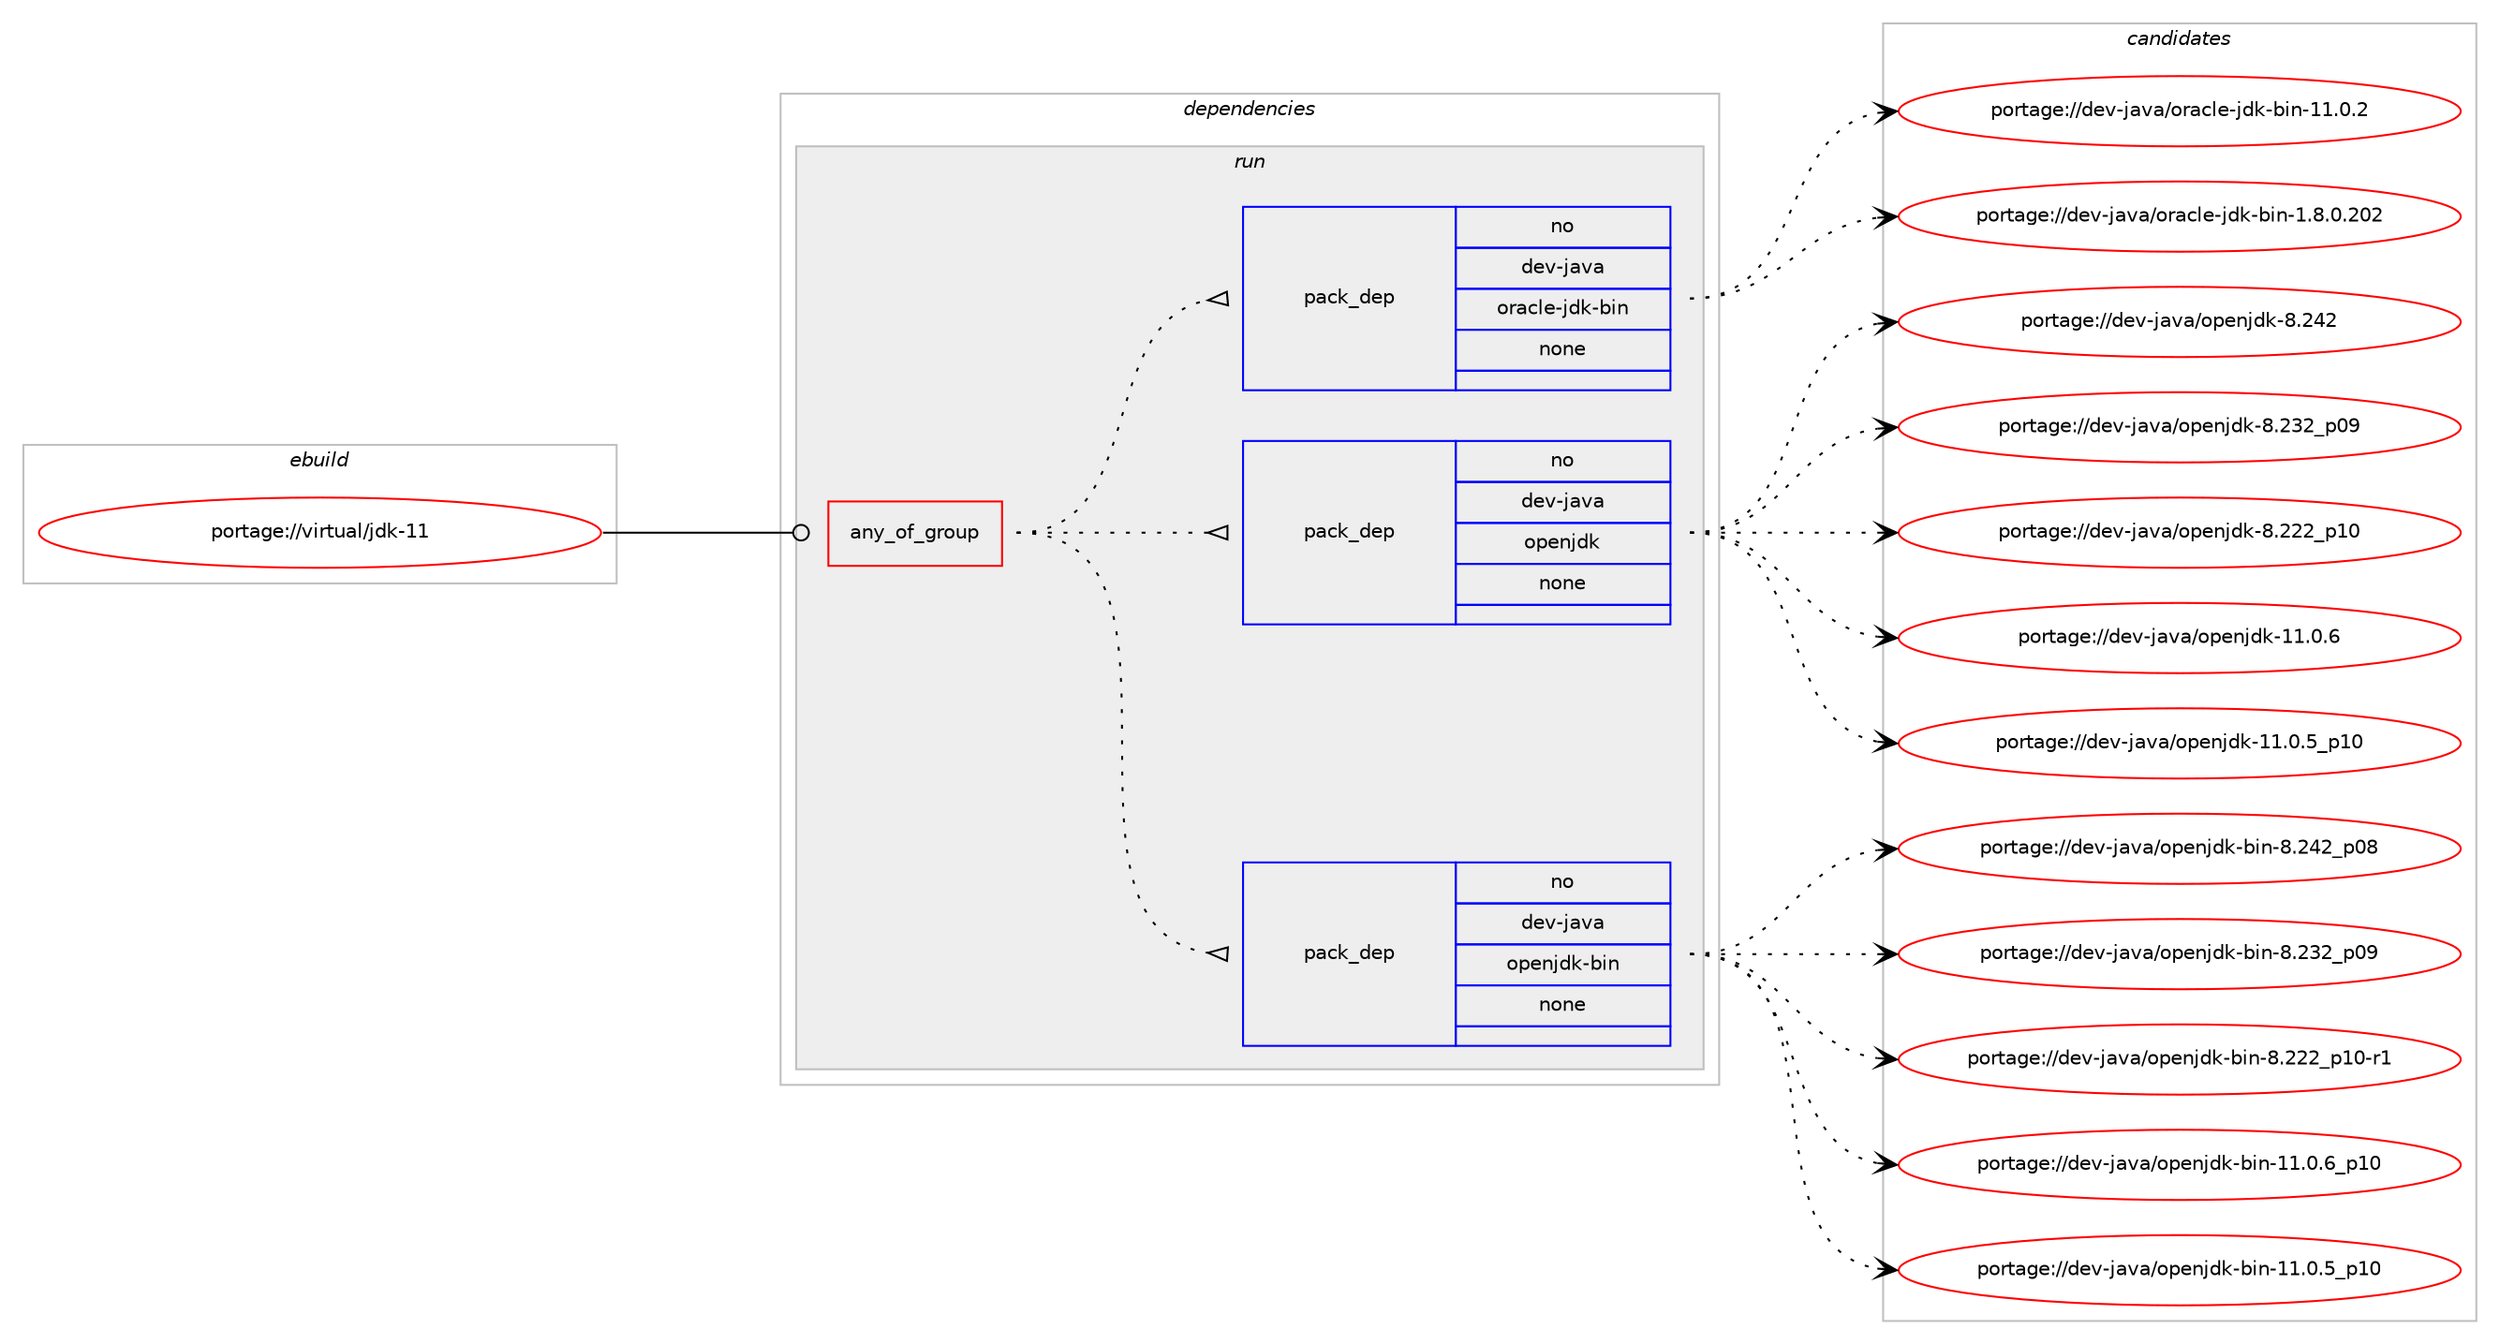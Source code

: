 digraph prolog {

# *************
# Graph options
# *************

newrank=true;
concentrate=true;
compound=true;
graph [rankdir=LR,fontname=Helvetica,fontsize=10,ranksep=1.5];#, ranksep=2.5, nodesep=0.2];
edge  [arrowhead=vee];
node  [fontname=Helvetica,fontsize=10];

# **********
# The ebuild
# **********

subgraph cluster_leftcol {
color=gray;
rank=same;
label=<<i>ebuild</i>>;
id [label="portage://virtual/jdk-11", color=red, width=4, href="../virtual/jdk-11.svg"];
}

# ****************
# The dependencies
# ****************

subgraph cluster_midcol {
color=gray;
label=<<i>dependencies</i>>;
subgraph cluster_compile {
fillcolor="#eeeeee";
style=filled;
label=<<i>compile</i>>;
}
subgraph cluster_compileandrun {
fillcolor="#eeeeee";
style=filled;
label=<<i>compile and run</i>>;
}
subgraph cluster_run {
fillcolor="#eeeeee";
style=filled;
label=<<i>run</i>>;
subgraph any673 {
dependency29149 [label=<<TABLE BORDER="0" CELLBORDER="1" CELLSPACING="0" CELLPADDING="4"><TR><TD CELLPADDING="10">any_of_group</TD></TR></TABLE>>, shape=none, color=red];subgraph pack23374 {
dependency29150 [label=<<TABLE BORDER="0" CELLBORDER="1" CELLSPACING="0" CELLPADDING="4" WIDTH="220"><TR><TD ROWSPAN="6" CELLPADDING="30">pack_dep</TD></TR><TR><TD WIDTH="110">no</TD></TR><TR><TD>dev-java</TD></TR><TR><TD>openjdk-bin</TD></TR><TR><TD>none</TD></TR><TR><TD></TD></TR></TABLE>>, shape=none, color=blue];
}
dependency29149:e -> dependency29150:w [weight=20,style="dotted",arrowhead="oinv"];
subgraph pack23375 {
dependency29151 [label=<<TABLE BORDER="0" CELLBORDER="1" CELLSPACING="0" CELLPADDING="4" WIDTH="220"><TR><TD ROWSPAN="6" CELLPADDING="30">pack_dep</TD></TR><TR><TD WIDTH="110">no</TD></TR><TR><TD>dev-java</TD></TR><TR><TD>openjdk</TD></TR><TR><TD>none</TD></TR><TR><TD></TD></TR></TABLE>>, shape=none, color=blue];
}
dependency29149:e -> dependency29151:w [weight=20,style="dotted",arrowhead="oinv"];
subgraph pack23376 {
dependency29152 [label=<<TABLE BORDER="0" CELLBORDER="1" CELLSPACING="0" CELLPADDING="4" WIDTH="220"><TR><TD ROWSPAN="6" CELLPADDING="30">pack_dep</TD></TR><TR><TD WIDTH="110">no</TD></TR><TR><TD>dev-java</TD></TR><TR><TD>oracle-jdk-bin</TD></TR><TR><TD>none</TD></TR><TR><TD></TD></TR></TABLE>>, shape=none, color=blue];
}
dependency29149:e -> dependency29152:w [weight=20,style="dotted",arrowhead="oinv"];
}
id:e -> dependency29149:w [weight=20,style="solid",arrowhead="odot"];
}
}

# **************
# The candidates
# **************

subgraph cluster_choices {
rank=same;
color=gray;
label=<<i>candidates</i>>;

subgraph choice23374 {
color=black;
nodesep=1;
choice100101118451069711897471111121011101061001074598105110455646505250951124856 [label="portage://dev-java/openjdk-bin-8.242_p08", color=red, width=4,href="../dev-java/openjdk-bin-8.242_p08.svg"];
choice100101118451069711897471111121011101061001074598105110455646505150951124857 [label="portage://dev-java/openjdk-bin-8.232_p09", color=red, width=4,href="../dev-java/openjdk-bin-8.232_p09.svg"];
choice1001011184510697118974711111210111010610010745981051104556465050509511249484511449 [label="portage://dev-java/openjdk-bin-8.222_p10-r1", color=red, width=4,href="../dev-java/openjdk-bin-8.222_p10-r1.svg"];
choice10010111845106971189747111112101110106100107459810511045494946484654951124948 [label="portage://dev-java/openjdk-bin-11.0.6_p10", color=red, width=4,href="../dev-java/openjdk-bin-11.0.6_p10.svg"];
choice10010111845106971189747111112101110106100107459810511045494946484653951124948 [label="portage://dev-java/openjdk-bin-11.0.5_p10", color=red, width=4,href="../dev-java/openjdk-bin-11.0.5_p10.svg"];
dependency29150:e -> choice100101118451069711897471111121011101061001074598105110455646505250951124856:w [style=dotted,weight="100"];
dependency29150:e -> choice100101118451069711897471111121011101061001074598105110455646505150951124857:w [style=dotted,weight="100"];
dependency29150:e -> choice1001011184510697118974711111210111010610010745981051104556465050509511249484511449:w [style=dotted,weight="100"];
dependency29150:e -> choice10010111845106971189747111112101110106100107459810511045494946484654951124948:w [style=dotted,weight="100"];
dependency29150:e -> choice10010111845106971189747111112101110106100107459810511045494946484653951124948:w [style=dotted,weight="100"];
}
subgraph choice23375 {
color=black;
nodesep=1;
choice10010111845106971189747111112101110106100107455646505250 [label="portage://dev-java/openjdk-8.242", color=red, width=4,href="../dev-java/openjdk-8.242.svg"];
choice10010111845106971189747111112101110106100107455646505150951124857 [label="portage://dev-java/openjdk-8.232_p09", color=red, width=4,href="../dev-java/openjdk-8.232_p09.svg"];
choice10010111845106971189747111112101110106100107455646505050951124948 [label="portage://dev-java/openjdk-8.222_p10", color=red, width=4,href="../dev-java/openjdk-8.222_p10.svg"];
choice1001011184510697118974711111210111010610010745494946484654 [label="portage://dev-java/openjdk-11.0.6", color=red, width=4,href="../dev-java/openjdk-11.0.6.svg"];
choice1001011184510697118974711111210111010610010745494946484653951124948 [label="portage://dev-java/openjdk-11.0.5_p10", color=red, width=4,href="../dev-java/openjdk-11.0.5_p10.svg"];
dependency29151:e -> choice10010111845106971189747111112101110106100107455646505250:w [style=dotted,weight="100"];
dependency29151:e -> choice10010111845106971189747111112101110106100107455646505150951124857:w [style=dotted,weight="100"];
dependency29151:e -> choice10010111845106971189747111112101110106100107455646505050951124948:w [style=dotted,weight="100"];
dependency29151:e -> choice1001011184510697118974711111210111010610010745494946484654:w [style=dotted,weight="100"];
dependency29151:e -> choice1001011184510697118974711111210111010610010745494946484653951124948:w [style=dotted,weight="100"];
}
subgraph choice23376 {
color=black;
nodesep=1;
choice10010111845106971189747111114979910810145106100107459810511045494946484650 [label="portage://dev-java/oracle-jdk-bin-11.0.2", color=red, width=4,href="../dev-java/oracle-jdk-bin-11.0.2.svg"];
choice10010111845106971189747111114979910810145106100107459810511045494656464846504850 [label="portage://dev-java/oracle-jdk-bin-1.8.0.202", color=red, width=4,href="../dev-java/oracle-jdk-bin-1.8.0.202.svg"];
dependency29152:e -> choice10010111845106971189747111114979910810145106100107459810511045494946484650:w [style=dotted,weight="100"];
dependency29152:e -> choice10010111845106971189747111114979910810145106100107459810511045494656464846504850:w [style=dotted,weight="100"];
}
}

}

